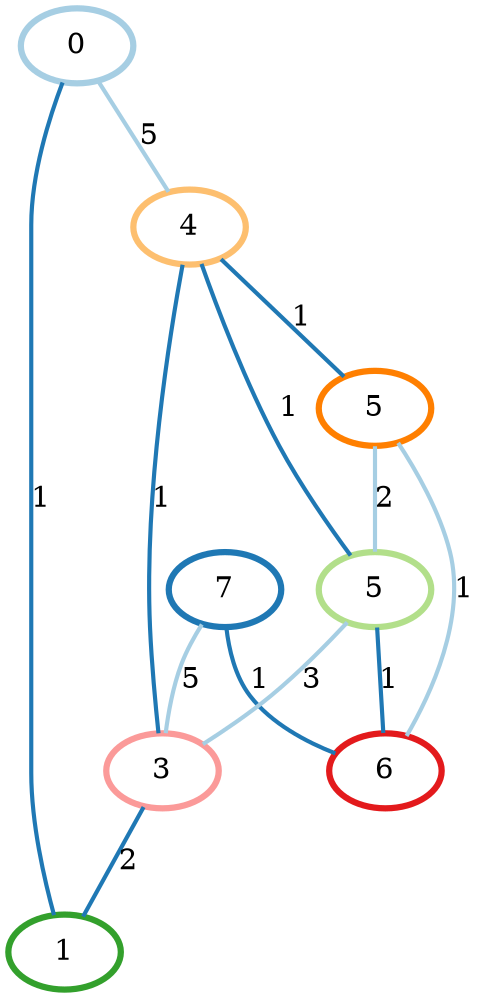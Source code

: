 graph G {
    0 [penwidth=3,label="0",color=1, colorscheme=paired12]
    1 [penwidth=3,label="7",color=2, colorscheme=paired12]
    2 [penwidth=3,label="5",color=3, colorscheme=paired12]
    3 [penwidth=3,label="1",color=4, colorscheme=paired12]
    4 [penwidth=3,label="3",color=5, colorscheme=paired12]
    5 [penwidth=3,label="6",color=6, colorscheme=paired12]
    6 [penwidth=3,label="4",color=7, colorscheme=paired12]
    7 [penwidth=3,label="5",color=8, colorscheme=paired12]

    0--3 [penwidth=2,label="1",color=2, colorscheme=paired12]
    0--6 [penwidth=2,label="5",color=1, colorscheme=paired12]
    1--5 [penwidth=2,label="1",color=2, colorscheme=paired12]
    1--4 [penwidth=2,label="5",color=1, colorscheme=paired12]
    2--6 [penwidth=2,label="1",color=2, colorscheme=paired12]
    2--4 [penwidth=2,label="3",color=1, colorscheme=paired12]
    2--5 [penwidth=2,label="1",color=2, colorscheme=paired12]
    7--2 [penwidth=2,label="2",color=1, colorscheme=paired12]
    4--3 [penwidth=2,label="2",color=2, colorscheme=paired12]
    4--6 [penwidth=2,label="1",color=2, colorscheme=paired12]
    5--7 [penwidth=2,label="1",color=1, colorscheme=paired12]
    6--7 [penwidth=2,label="1",color=2, colorscheme=paired12]
}